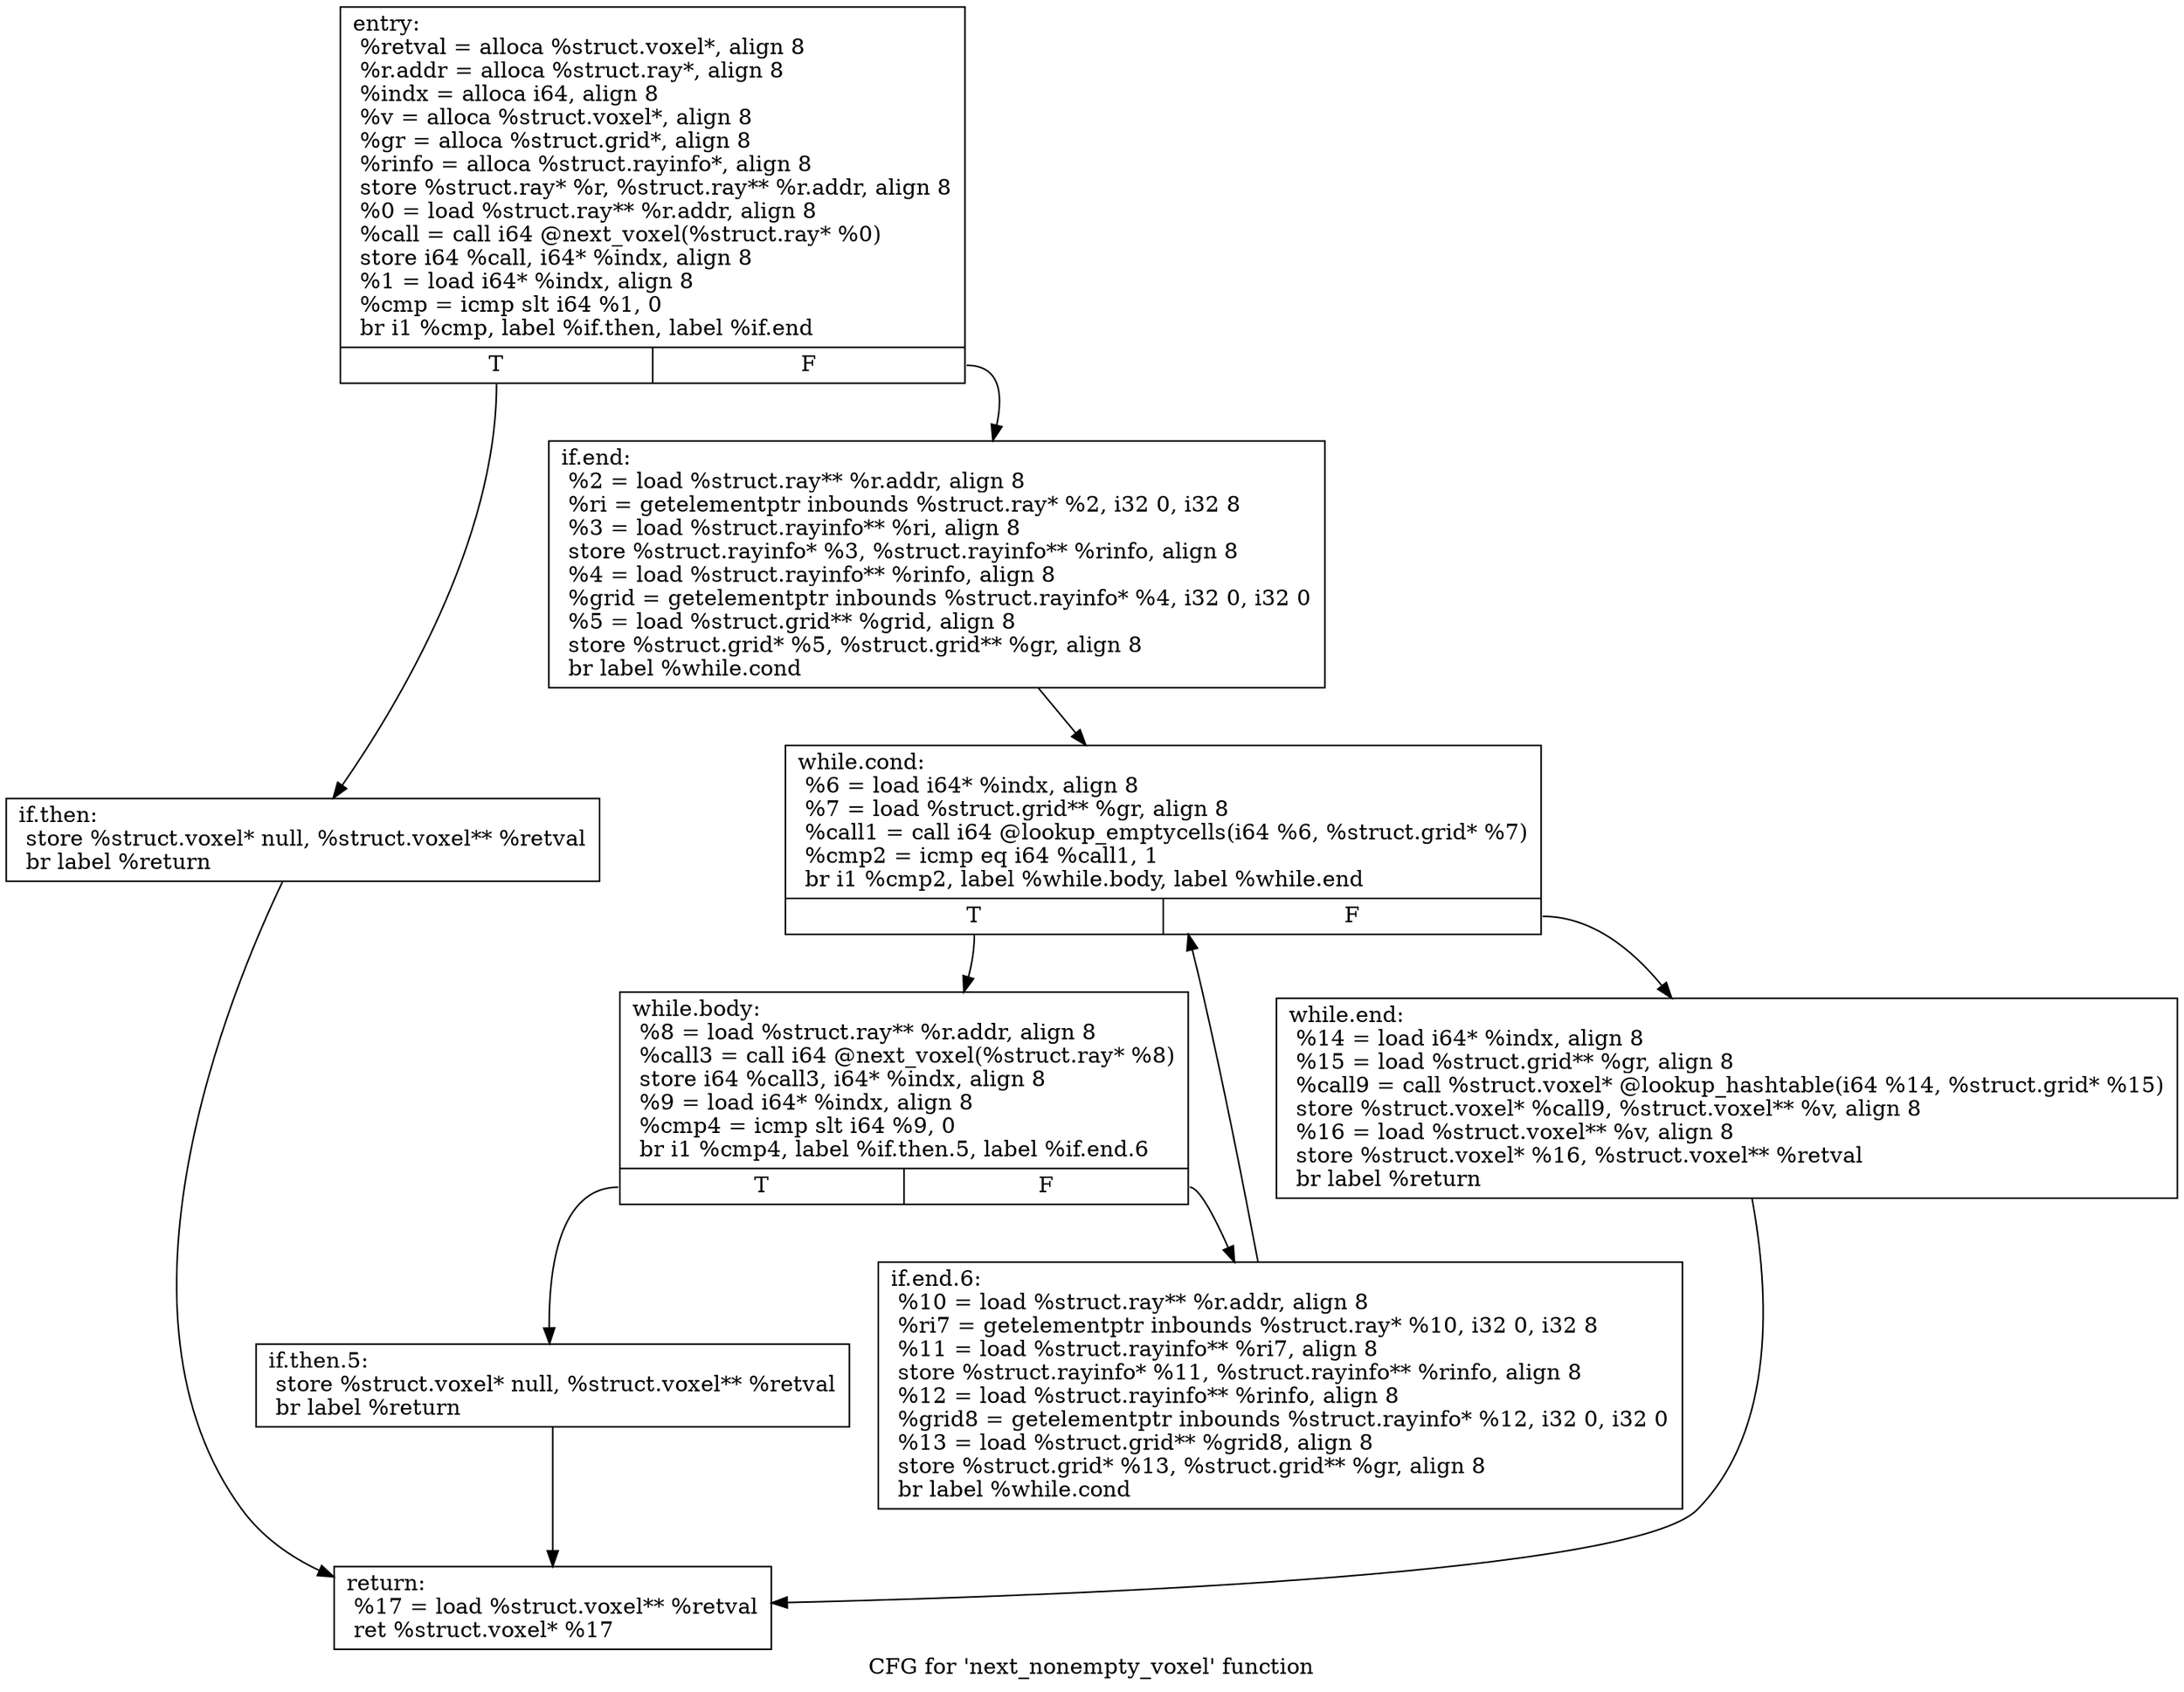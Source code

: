 digraph "CFG for 'next_nonempty_voxel' function" {
	label="CFG for 'next_nonempty_voxel' function";

	Node0x5f1e000 [shape=record,label="{entry:\l  %retval = alloca %struct.voxel*, align 8\l  %r.addr = alloca %struct.ray*, align 8\l  %indx = alloca i64, align 8\l  %v = alloca %struct.voxel*, align 8\l  %gr = alloca %struct.grid*, align 8\l  %rinfo = alloca %struct.rayinfo*, align 8\l  store %struct.ray* %r, %struct.ray** %r.addr, align 8\l  %0 = load %struct.ray** %r.addr, align 8\l  %call = call i64 @next_voxel(%struct.ray* %0)\l  store i64 %call, i64* %indx, align 8\l  %1 = load i64* %indx, align 8\l  %cmp = icmp slt i64 %1, 0\l  br i1 %cmp, label %if.then, label %if.end\l|{<s0>T|<s1>F}}"];
	Node0x5f1e000:s0 -> Node0x5f1e050;
	Node0x5f1e000:s1 -> Node0x5f1e0a0;
	Node0x5f1e050 [shape=record,label="{if.then:                                          \l  store %struct.voxel* null, %struct.voxel** %retval\l  br label %return\l}"];
	Node0x5f1e050 -> Node0x5f1e280;
	Node0x5f1e0a0 [shape=record,label="{if.end:                                           \l  %2 = load %struct.ray** %r.addr, align 8\l  %ri = getelementptr inbounds %struct.ray* %2, i32 0, i32 8\l  %3 = load %struct.rayinfo** %ri, align 8\l  store %struct.rayinfo* %3, %struct.rayinfo** %rinfo, align 8\l  %4 = load %struct.rayinfo** %rinfo, align 8\l  %grid = getelementptr inbounds %struct.rayinfo* %4, i32 0, i32 0\l  %5 = load %struct.grid** %grid, align 8\l  store %struct.grid* %5, %struct.grid** %gr, align 8\l  br label %while.cond\l}"];
	Node0x5f1e0a0 -> Node0x5f1e0f0;
	Node0x5f1e0f0 [shape=record,label="{while.cond:                                       \l  %6 = load i64* %indx, align 8\l  %7 = load %struct.grid** %gr, align 8\l  %call1 = call i64 @lookup_emptycells(i64 %6, %struct.grid* %7)\l  %cmp2 = icmp eq i64 %call1, 1\l  br i1 %cmp2, label %while.body, label %while.end\l|{<s0>T|<s1>F}}"];
	Node0x5f1e0f0:s0 -> Node0x5f1e140;
	Node0x5f1e0f0:s1 -> Node0x5f1e230;
	Node0x5f1e140 [shape=record,label="{while.body:                                       \l  %8 = load %struct.ray** %r.addr, align 8\l  %call3 = call i64 @next_voxel(%struct.ray* %8)\l  store i64 %call3, i64* %indx, align 8\l  %9 = load i64* %indx, align 8\l  %cmp4 = icmp slt i64 %9, 0\l  br i1 %cmp4, label %if.then.5, label %if.end.6\l|{<s0>T|<s1>F}}"];
	Node0x5f1e140:s0 -> Node0x5f1e190;
	Node0x5f1e140:s1 -> Node0x5f1e1e0;
	Node0x5f1e190 [shape=record,label="{if.then.5:                                        \l  store %struct.voxel* null, %struct.voxel** %retval\l  br label %return\l}"];
	Node0x5f1e190 -> Node0x5f1e280;
	Node0x5f1e1e0 [shape=record,label="{if.end.6:                                         \l  %10 = load %struct.ray** %r.addr, align 8\l  %ri7 = getelementptr inbounds %struct.ray* %10, i32 0, i32 8\l  %11 = load %struct.rayinfo** %ri7, align 8\l  store %struct.rayinfo* %11, %struct.rayinfo** %rinfo, align 8\l  %12 = load %struct.rayinfo** %rinfo, align 8\l  %grid8 = getelementptr inbounds %struct.rayinfo* %12, i32 0, i32 0\l  %13 = load %struct.grid** %grid8, align 8\l  store %struct.grid* %13, %struct.grid** %gr, align 8\l  br label %while.cond\l}"];
	Node0x5f1e1e0 -> Node0x5f1e0f0;
	Node0x5f1e230 [shape=record,label="{while.end:                                        \l  %14 = load i64* %indx, align 8\l  %15 = load %struct.grid** %gr, align 8\l  %call9 = call %struct.voxel* @lookup_hashtable(i64 %14, %struct.grid* %15)\l  store %struct.voxel* %call9, %struct.voxel** %v, align 8\l  %16 = load %struct.voxel** %v, align 8\l  store %struct.voxel* %16, %struct.voxel** %retval\l  br label %return\l}"];
	Node0x5f1e230 -> Node0x5f1e280;
	Node0x5f1e280 [shape=record,label="{return:                                           \l  %17 = load %struct.voxel** %retval\l  ret %struct.voxel* %17\l}"];
}
